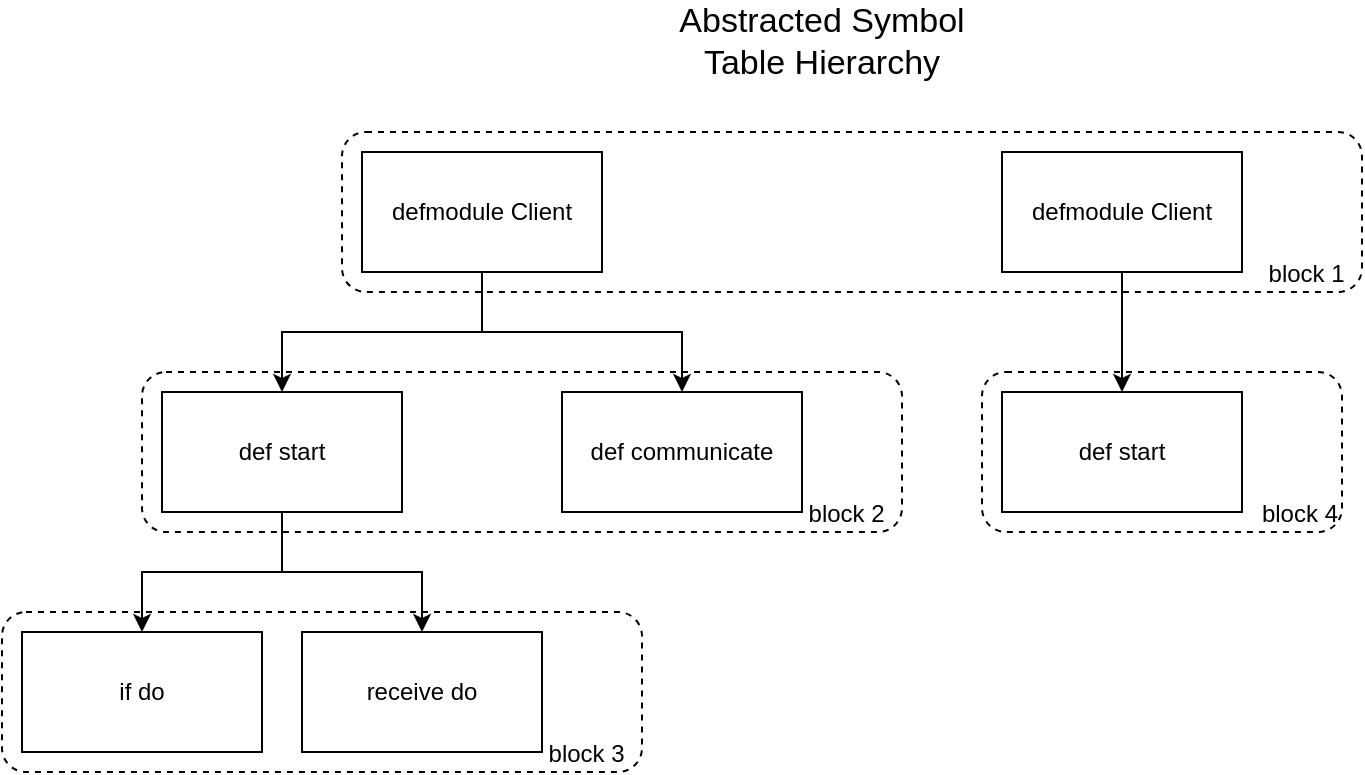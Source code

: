 <mxfile version="24.4.13" type="device">
  <diagram name="Page-1" id="0nvIjpHRcbnwUQC50Js3">
    <mxGraphModel dx="1034" dy="699" grid="0" gridSize="10" guides="1" tooltips="1" connect="1" arrows="1" fold="1" page="0" pageScale="1" pageWidth="1100" pageHeight="1700" math="0" shadow="0">
      <root>
        <mxCell id="0" />
        <mxCell id="1" parent="0" />
        <mxCell id="xeCgmpgT36Y-8Ijn0L8I-21" value="block 4" style="rounded=1;whiteSpace=wrap;html=1;dashed=1;verticalAlign=bottom;align=right;" vertex="1" parent="1">
          <mxGeometry x="490" y="270" width="180" height="80" as="geometry" />
        </mxCell>
        <mxCell id="xeCgmpgT36Y-8Ijn0L8I-18" value="block 3&amp;nbsp;&amp;nbsp;" style="rounded=1;whiteSpace=wrap;html=1;dashed=1;verticalAlign=bottom;align=right;" vertex="1" parent="1">
          <mxGeometry y="390" width="320" height="80" as="geometry" />
        </mxCell>
        <mxCell id="xeCgmpgT36Y-8Ijn0L8I-17" value="block 2&amp;nbsp;&amp;nbsp;" style="rounded=1;whiteSpace=wrap;html=1;dashed=1;verticalAlign=bottom;align=right;" vertex="1" parent="1">
          <mxGeometry x="70" y="270" width="380" height="80" as="geometry" />
        </mxCell>
        <mxCell id="xeCgmpgT36Y-8Ijn0L8I-16" value="block 1&amp;nbsp;&amp;nbsp;" style="rounded=1;whiteSpace=wrap;html=1;dashed=1;verticalAlign=bottom;align=right;" vertex="1" parent="1">
          <mxGeometry x="170" y="150" width="510" height="80" as="geometry" />
        </mxCell>
        <mxCell id="xeCgmpgT36Y-8Ijn0L8I-1" value="Abstracted Symbol Table Hierarchy" style="text;html=1;align=center;verticalAlign=middle;whiteSpace=wrap;rounded=0;fontSize=17;" vertex="1" parent="1">
          <mxGeometry x="330" y="90" width="160" height="30" as="geometry" />
        </mxCell>
        <mxCell id="xeCgmpgT36Y-8Ijn0L8I-6" value="" style="edgeStyle=orthogonalEdgeStyle;rounded=0;orthogonalLoop=1;jettySize=auto;html=1;" edge="1" parent="1" source="xeCgmpgT36Y-8Ijn0L8I-2" target="xeCgmpgT36Y-8Ijn0L8I-5">
          <mxGeometry relative="1" as="geometry" />
        </mxCell>
        <mxCell id="xeCgmpgT36Y-8Ijn0L8I-8" value="" style="edgeStyle=orthogonalEdgeStyle;rounded=0;orthogonalLoop=1;jettySize=auto;html=1;" edge="1" parent="1" source="xeCgmpgT36Y-8Ijn0L8I-2" target="xeCgmpgT36Y-8Ijn0L8I-7">
          <mxGeometry relative="1" as="geometry" />
        </mxCell>
        <mxCell id="xeCgmpgT36Y-8Ijn0L8I-2" value="defmodule Client" style="rounded=0;whiteSpace=wrap;html=1;" vertex="1" parent="1">
          <mxGeometry x="180" y="160" width="120" height="60" as="geometry" />
        </mxCell>
        <mxCell id="xeCgmpgT36Y-8Ijn0L8I-10" value="" style="edgeStyle=orthogonalEdgeStyle;rounded=0;orthogonalLoop=1;jettySize=auto;html=1;" edge="1" parent="1" source="xeCgmpgT36Y-8Ijn0L8I-5" target="xeCgmpgT36Y-8Ijn0L8I-9">
          <mxGeometry relative="1" as="geometry" />
        </mxCell>
        <mxCell id="xeCgmpgT36Y-8Ijn0L8I-12" value="" style="edgeStyle=orthogonalEdgeStyle;rounded=0;orthogonalLoop=1;jettySize=auto;html=1;" edge="1" parent="1" source="xeCgmpgT36Y-8Ijn0L8I-5" target="xeCgmpgT36Y-8Ijn0L8I-11">
          <mxGeometry relative="1" as="geometry" />
        </mxCell>
        <mxCell id="xeCgmpgT36Y-8Ijn0L8I-5" value="def start" style="rounded=0;whiteSpace=wrap;html=1;" vertex="1" parent="1">
          <mxGeometry x="80" y="280" width="120" height="60" as="geometry" />
        </mxCell>
        <mxCell id="xeCgmpgT36Y-8Ijn0L8I-7" value="def communicate" style="rounded=0;whiteSpace=wrap;html=1;" vertex="1" parent="1">
          <mxGeometry x="280" y="280" width="120" height="60" as="geometry" />
        </mxCell>
        <mxCell id="xeCgmpgT36Y-8Ijn0L8I-9" value="receive do" style="rounded=0;whiteSpace=wrap;html=1;" vertex="1" parent="1">
          <mxGeometry x="150" y="400" width="120" height="60" as="geometry" />
        </mxCell>
        <mxCell id="xeCgmpgT36Y-8Ijn0L8I-11" value="if do" style="rounded=0;whiteSpace=wrap;html=1;" vertex="1" parent="1">
          <mxGeometry x="10" y="400" width="120" height="60" as="geometry" />
        </mxCell>
        <mxCell id="xeCgmpgT36Y-8Ijn0L8I-20" value="" style="edgeStyle=orthogonalEdgeStyle;rounded=0;orthogonalLoop=1;jettySize=auto;html=1;" edge="1" parent="1" source="xeCgmpgT36Y-8Ijn0L8I-13" target="xeCgmpgT36Y-8Ijn0L8I-19">
          <mxGeometry relative="1" as="geometry" />
        </mxCell>
        <mxCell id="xeCgmpgT36Y-8Ijn0L8I-13" value="defmodule Client" style="rounded=0;whiteSpace=wrap;html=1;" vertex="1" parent="1">
          <mxGeometry x="500" y="160" width="120" height="60" as="geometry" />
        </mxCell>
        <mxCell id="xeCgmpgT36Y-8Ijn0L8I-19" value="def start" style="rounded=0;whiteSpace=wrap;html=1;" vertex="1" parent="1">
          <mxGeometry x="500" y="280" width="120" height="60" as="geometry" />
        </mxCell>
      </root>
    </mxGraphModel>
  </diagram>
</mxfile>
